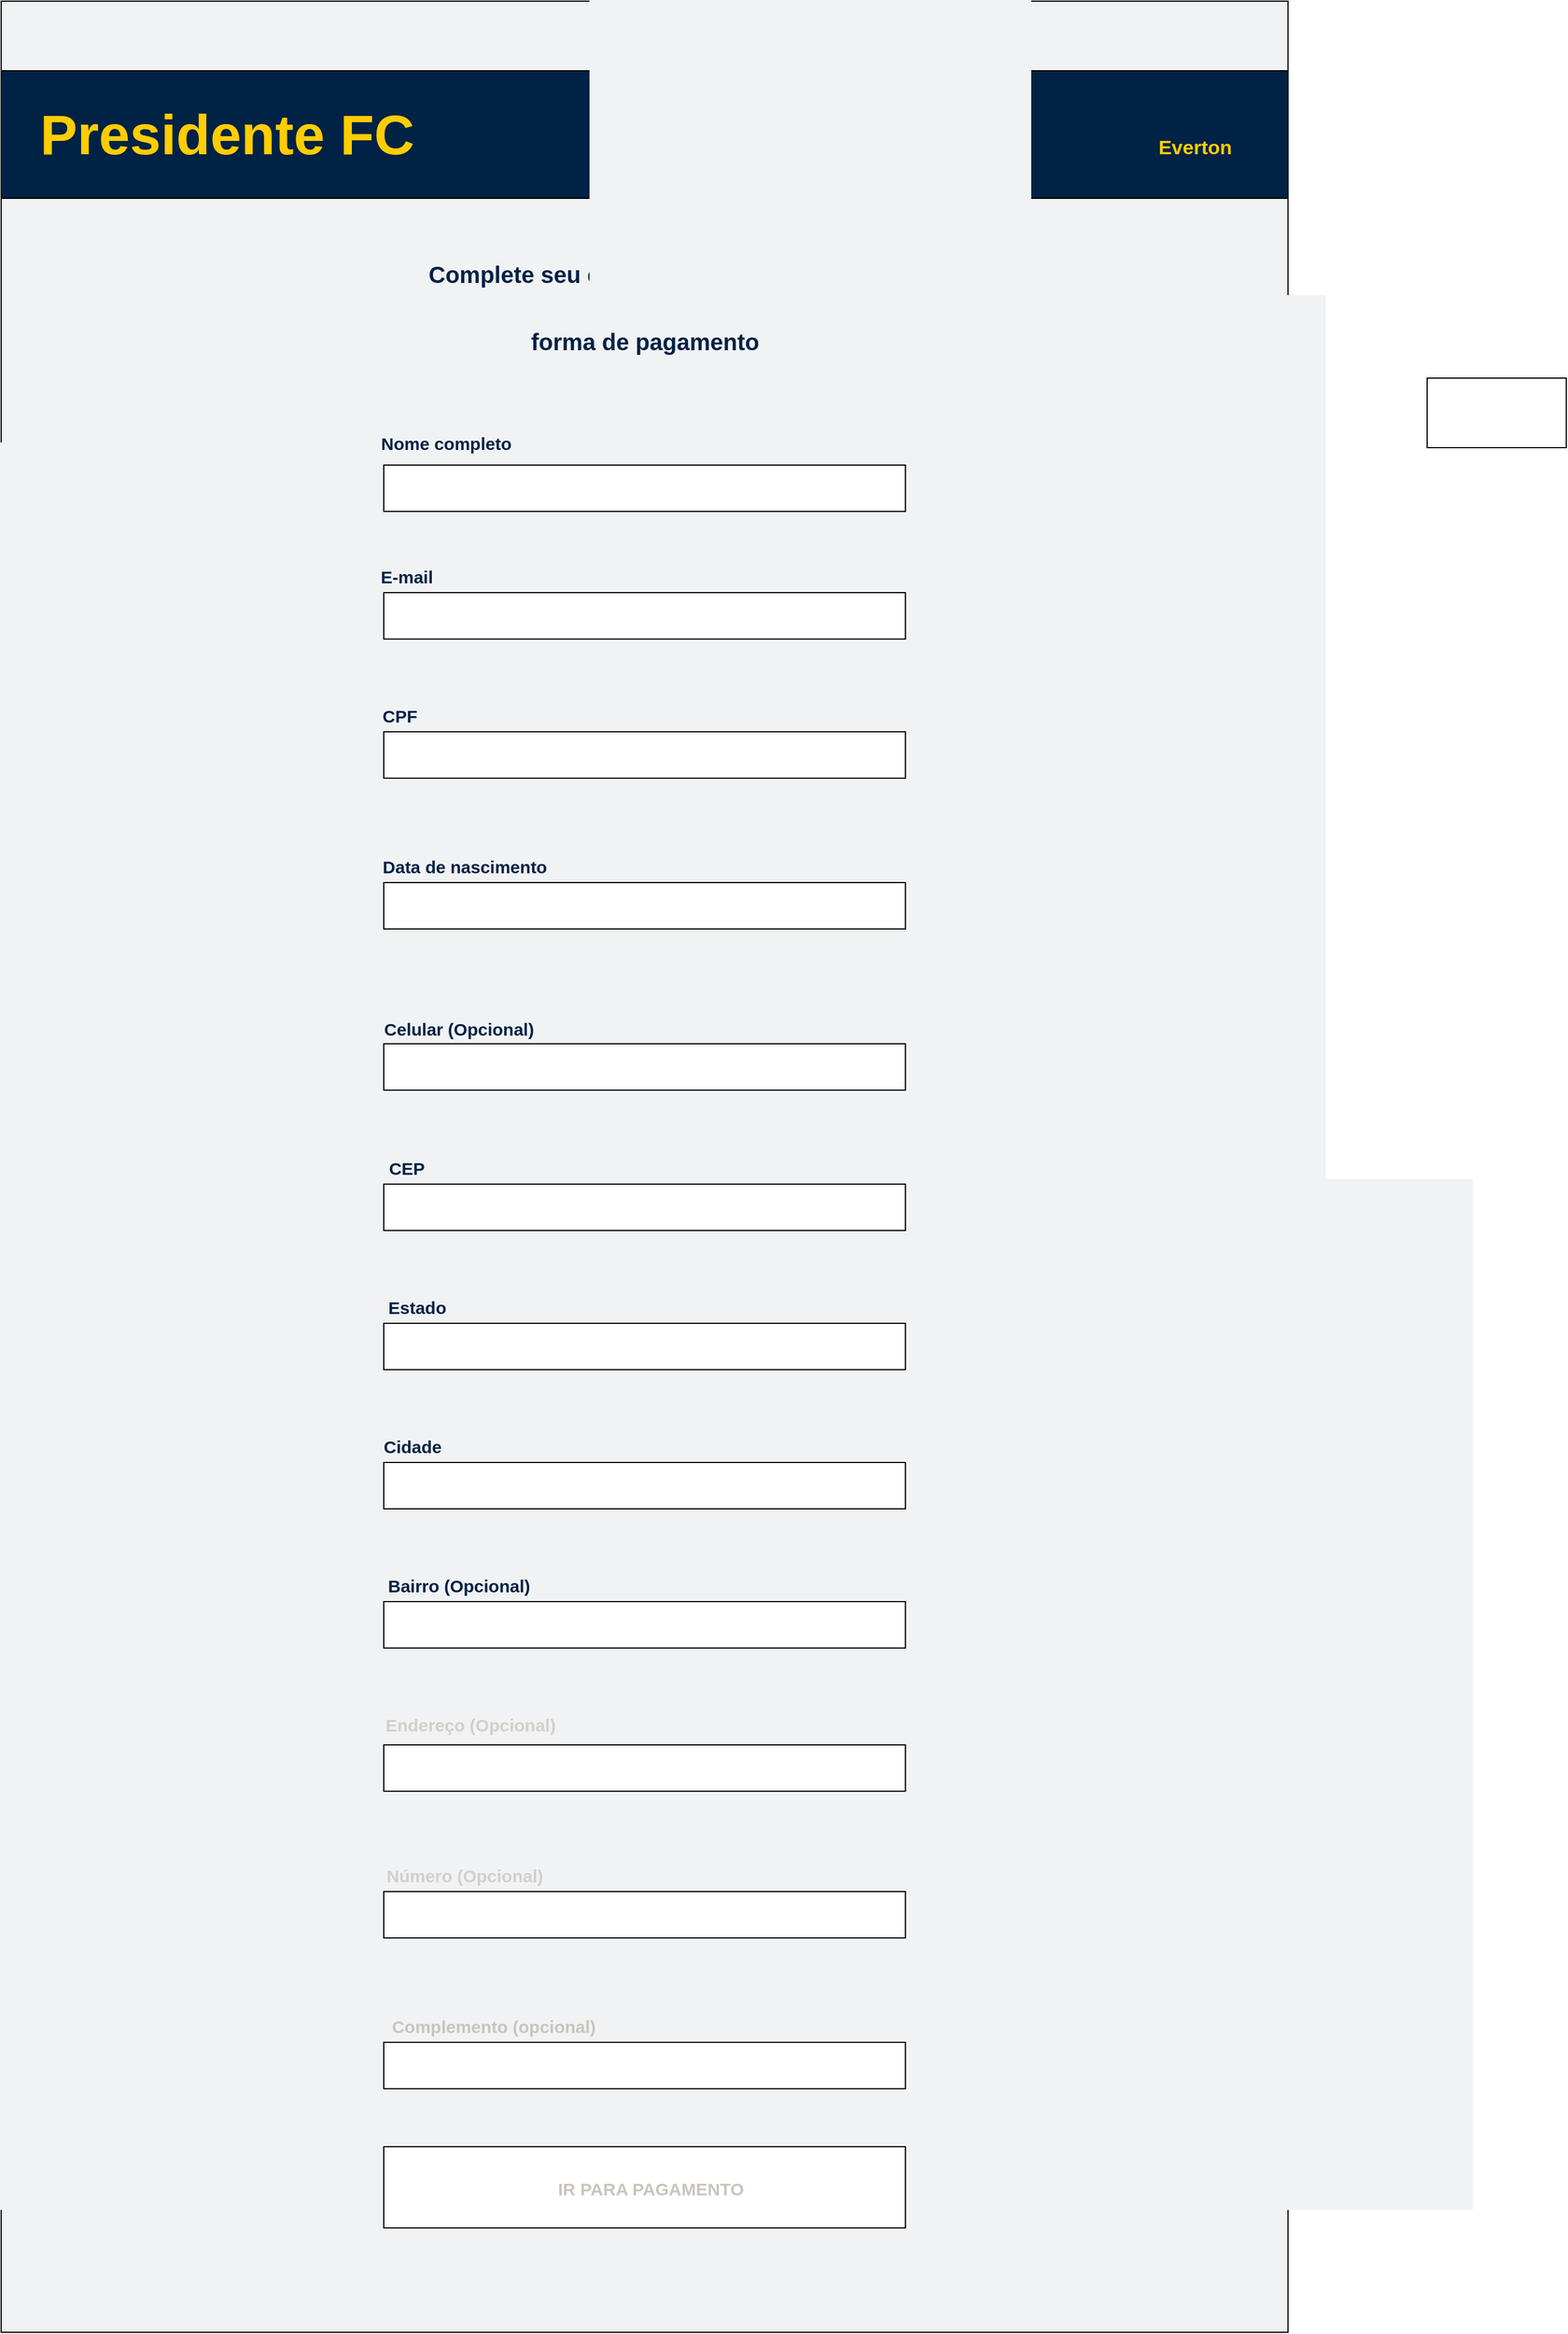 <mxfile version="24.4.4" type="github">
  <diagram name="Página-1" id="Sgn7wKPMUYQzbpnPL_LR">
    <mxGraphModel dx="2074" dy="746" grid="1" gridSize="10" guides="1" tooltips="1" connect="1" arrows="1" fold="1" page="1" pageScale="1" pageWidth="827" pageHeight="1169" math="0" shadow="0">
      <root>
        <mxCell id="0" />
        <mxCell id="1" parent="0" />
        <mxCell id="zrYbx3LbngJmdOw59S41-109" value="" style="rounded=0;whiteSpace=wrap;html=1;rotation=0;fillColor=#f1f2f4;" vertex="1" parent="1">
          <mxGeometry x="30" y="230" width="1110" height="2010" as="geometry" />
        </mxCell>
        <mxCell id="zrYbx3LbngJmdOw59S41-51" value="" style="rounded=0;whiteSpace=wrap;html=1;" vertex="1" parent="1">
          <mxGeometry x="1260" y="555" width="120" height="60" as="geometry" />
        </mxCell>
        <mxCell id="zrYbx3LbngJmdOw59S41-52" value="" style="rounded=0;whiteSpace=wrap;html=1;fillColor=#002244;" vertex="1" parent="1">
          <mxGeometry x="30" y="290" width="1110" height="110" as="geometry" />
        </mxCell>
        <mxCell id="zrYbx3LbngJmdOw59S41-53" value="Presidente FC" style="text;html=1;align=center;verticalAlign=middle;whiteSpace=wrap;rounded=0;fontColor=#ffcd00;fontSize=48;fontStyle=1" vertex="1" parent="1">
          <mxGeometry x="60" y="330" width="330" height="30" as="geometry" />
        </mxCell>
        <mxCell id="zrYbx3LbngJmdOw59S41-54" value="&lt;font style=&quot;font-size: 17px;&quot;&gt;Everton&lt;/font&gt;" style="text;html=1;align=center;verticalAlign=middle;whiteSpace=wrap;rounded=0;fontColor=#ffcd00;fontSize=48;fontStyle=1" vertex="1" parent="1">
          <mxGeometry x="1010" y="330" width="100" height="30" as="geometry" />
        </mxCell>
        <mxCell id="zrYbx3LbngJmdOw59S41-58" value="&lt;font data-darkreader-inline-color=&quot;&quot; color=&quot;#002244&quot; style=&quot;font-size: 15px; --darkreader-inline-color: #d3cfc9;&quot;&gt;Nome completo&lt;/font&gt;" style="text;html=1;align=center;verticalAlign=middle;whiteSpace=wrap;rounded=0;fontColor=#ffcd00;fontSize=48;fontStyle=1" vertex="1" parent="1">
          <mxGeometry x="309" y="585" width="210" height="30" as="geometry" />
        </mxCell>
        <mxCell id="zrYbx3LbngJmdOw59S41-60" value="&lt;font data-darkreader-inline-color=&quot;&quot; color=&quot;#002244&quot; style=&quot;font-size: 15px; --darkreader-inline-color: #d3cfc9;&quot;&gt;CPF&lt;/font&gt;" style="text;html=1;align=center;verticalAlign=middle;whiteSpace=wrap;rounded=0;fontColor=#ffcd00;fontSize=48;fontStyle=1" vertex="1" parent="1">
          <mxGeometry x="284" y="820" width="180" height="30" as="geometry" />
        </mxCell>
        <mxCell id="zrYbx3LbngJmdOw59S41-61" value="&lt;font data-darkreader-inline-color=&quot;&quot; color=&quot;#002244&quot; style=&quot;font-size: 15px; --darkreader-inline-color: #d3cfc9;&quot;&gt;E-mail&lt;/font&gt;" style="text;html=1;align=center;verticalAlign=middle;whiteSpace=wrap;rounded=0;fontColor=#ffcd00;fontSize=48;fontStyle=1" vertex="1" parent="1">
          <mxGeometry x="300" y="700" width="160" height="30" as="geometry" />
        </mxCell>
        <mxCell id="zrYbx3LbngJmdOw59S41-63" value="&lt;font data-darkreader-inline-color=&quot;&quot; color=&quot;#002244&quot; style=&quot;--darkreader-inline-color: #d3cfc9; font-size: 20px;&quot;&gt;Complete seu cadastro antes de ir para forma de pagamento&lt;/font&gt;" style="text;html=1;align=center;verticalAlign=middle;whiteSpace=wrap;rounded=0;fontColor=#ffcd00;fontSize=48;fontStyle=1" vertex="1" parent="1">
          <mxGeometry x="373.5" y="470" width="423" height="30" as="geometry" />
        </mxCell>
        <mxCell id="zrYbx3LbngJmdOw59S41-73" value="&lt;font data-darkreader-inline-color=&quot;&quot; color=&quot;#002244&quot; style=&quot;font-size: 15px; --darkreader-inline-color: #d3cfc9;&quot;&gt;Cidade&lt;/font&gt;" style="text;html=1;align=center;verticalAlign=middle;whiteSpace=wrap;rounded=0;fontColor=#ffcd00;fontSize=48;fontStyle=1" vertex="1" parent="1">
          <mxGeometry x="290" y="1450" width="190" height="30" as="geometry" />
        </mxCell>
        <mxCell id="zrYbx3LbngJmdOw59S41-74" value="&lt;font data-darkreader-inline-color=&quot;&quot; color=&quot;#002244&quot; style=&quot;font-size: 15px; --darkreader-inline-color: #d3cfc9;&quot;&gt;Data de nascimento&lt;/font&gt;" style="text;html=1;align=center;verticalAlign=middle;whiteSpace=wrap;rounded=0;fontColor=#ffcd00;fontSize=48;fontStyle=1" vertex="1" parent="1">
          <mxGeometry x="350" y="950" width="160" height="30" as="geometry" />
        </mxCell>
        <mxCell id="zrYbx3LbngJmdOw59S41-75" value="&lt;font data-darkreader-inline-color=&quot;&quot; color=&quot;#002244&quot; style=&quot;font-size: 15px; --darkreader-inline-color: #d3cfc9;&quot;&gt;Estado&lt;/font&gt;" style="text;html=1;align=center;verticalAlign=middle;whiteSpace=wrap;rounded=0;fontColor=#ffcd00;fontSize=48;fontStyle=1" vertex="1" parent="1">
          <mxGeometry x="319" y="1330" width="140" height="30" as="geometry" />
        </mxCell>
        <mxCell id="zrYbx3LbngJmdOw59S41-76" value="&lt;font data-darkreader-inline-color=&quot;&quot; color=&quot;#002244&quot; style=&quot;font-size: 15px; --darkreader-inline-color: #d3cfc9;&quot;&gt;Celular (Opcional)&lt;/font&gt;" style="text;html=1;align=center;verticalAlign=middle;whiteSpace=wrap;rounded=0;fontColor=#ffcd00;fontSize=48;fontStyle=1" vertex="1" parent="1">
          <mxGeometry x="350" y="1090" width="150" height="30" as="geometry" />
        </mxCell>
        <mxCell id="zrYbx3LbngJmdOw59S41-77" value="&lt;font data-darkreader-inline-color=&quot;&quot; color=&quot;#002244&quot; style=&quot;font-size: 15px; --darkreader-inline-color: #d3cfc9;&quot;&gt;CEP&lt;/font&gt;" style="text;html=1;align=center;verticalAlign=middle;whiteSpace=wrap;rounded=0;fontColor=#ffcd00;fontSize=48;fontStyle=1" vertex="1" parent="1">
          <mxGeometry x="330" y="1210" width="100" height="30" as="geometry" />
        </mxCell>
        <mxCell id="zrYbx3LbngJmdOw59S41-78" value="&lt;font data-darkreader-inline-color=&quot;&quot; color=&quot;#002244&quot; style=&quot;font-size: 15px; --darkreader-inline-color: #d3cfc9;&quot;&gt;Bairro (Opcional)&lt;/font&gt;&lt;span data-darkreader-inline-color=&quot;&quot; style=&quot;color: rgb(232, 230, 227); font-family: monospace; font-size: 0px; font-weight: 400; text-align: start; text-wrap: nowrap; --darkreader-inline-color: #d8d4cf;&quot;&gt;%3CmxGraphModel%3E%3Croot%3E%3CmxCell%20id%3D%220%22%2F%3E%3CmxCell%20id%3D%221%22%20parent%3D%220%22%2F%3E%3CmxCell%20id%3D%222%22%20value%3D%22%22%20style%3D%22rounded%3D0%3BwhiteSpace%3Dwrap%3Bhtml%3D1%3B%22%20vertex%3D%221%22%20parent%3D%221%22%3E%3CmxGeometry%20x%3D%22360%22%20y%3D%221860%22%20width%3D%22450%22%20height%3D%2240%22%20as%3D%22geometry%22%2F%3E%3C%2FmxCell%3E%3C%2Froot%3E%3C%2FmxGraphModel%3E&lt;/span&gt;" style="text;html=1;align=center;verticalAlign=middle;whiteSpace=wrap;rounded=0;fontColor=#ffcd00;fontSize=48;fontStyle=1" vertex="1" parent="1">
          <mxGeometry x="350" y="1570" width="150" height="30" as="geometry" />
        </mxCell>
        <mxCell id="zrYbx3LbngJmdOw59S41-112" value="" style="rounded=0;whiteSpace=wrap;html=1;" vertex="1" parent="1">
          <mxGeometry x="360" y="630" width="450" height="40" as="geometry" />
        </mxCell>
        <mxCell id="zrYbx3LbngJmdOw59S41-113" value="" style="rounded=0;whiteSpace=wrap;html=1;" vertex="1" parent="1">
          <mxGeometry x="360" y="740" width="450" height="40" as="geometry" />
        </mxCell>
        <mxCell id="zrYbx3LbngJmdOw59S41-114" value="" style="rounded=0;whiteSpace=wrap;html=1;" vertex="1" parent="1">
          <mxGeometry x="360" y="860" width="450" height="40" as="geometry" />
        </mxCell>
        <mxCell id="zrYbx3LbngJmdOw59S41-115" value="" style="rounded=0;whiteSpace=wrap;html=1;" vertex="1" parent="1">
          <mxGeometry x="360" y="1490" width="450" height="40" as="geometry" />
        </mxCell>
        <mxCell id="zrYbx3LbngJmdOw59S41-116" value="" style="rounded=0;whiteSpace=wrap;html=1;" vertex="1" parent="1">
          <mxGeometry x="360" y="1610" width="450" height="40" as="geometry" />
        </mxCell>
        <mxCell id="zrYbx3LbngJmdOw59S41-117" value="" style="rounded=0;whiteSpace=wrap;html=1;" vertex="1" parent="1">
          <mxGeometry x="360" y="1733.5" width="450" height="40" as="geometry" />
        </mxCell>
        <mxCell id="zrYbx3LbngJmdOw59S41-118" value="" style="rounded=0;whiteSpace=wrap;html=1;" vertex="1" parent="1">
          <mxGeometry x="360" y="1860" width="450" height="40" as="geometry" />
        </mxCell>
        <mxCell id="zrYbx3LbngJmdOw59S41-119" value="" style="rounded=0;whiteSpace=wrap;html=1;" vertex="1" parent="1">
          <mxGeometry x="360" y="1370" width="450" height="40" as="geometry" />
        </mxCell>
        <mxCell id="zrYbx3LbngJmdOw59S41-120" value="" style="rounded=0;whiteSpace=wrap;html=1;" vertex="1" parent="1">
          <mxGeometry x="360" y="1250" width="450" height="40" as="geometry" />
        </mxCell>
        <mxCell id="zrYbx3LbngJmdOw59S41-121" value="" style="rounded=0;whiteSpace=wrap;html=1;" vertex="1" parent="1">
          <mxGeometry x="360" y="1129" width="450" height="40" as="geometry" />
        </mxCell>
        <mxCell id="zrYbx3LbngJmdOw59S41-122" value="" style="rounded=0;whiteSpace=wrap;html=1;" vertex="1" parent="1">
          <mxGeometry x="360" y="990" width="450" height="40" as="geometry" />
        </mxCell>
        <mxCell id="zrYbx3LbngJmdOw59S41-125" value="" style="rounded=0;whiteSpace=wrap;html=1;" vertex="1" parent="1">
          <mxGeometry x="360" y="1990" width="450" height="40" as="geometry" />
        </mxCell>
        <mxCell id="zrYbx3LbngJmdOw59S41-126" value="" style="rounded=0;whiteSpace=wrap;html=1;" vertex="1" parent="1">
          <mxGeometry x="360" y="2080" width="450" height="70" as="geometry" />
        </mxCell>
        <mxCell id="zrYbx3LbngJmdOw59S41-127" value="&lt;font style=&quot;--darkreader-inline-color: #c9c4bd;&quot; data-darkreader-inline-color=&quot;&quot; color=&quot;#d3cfc9&quot;&gt;&lt;span style=&quot;font-size: 15px;&quot;&gt;Endereço (Opcional)&lt;/span&gt;&lt;/font&gt;" style="text;html=1;align=center;verticalAlign=middle;whiteSpace=wrap;rounded=0;fontColor=#ffcd00;fontSize=48;fontStyle=1" vertex="1" parent="1">
          <mxGeometry x="360" y="1690" width="150" height="30" as="geometry" />
        </mxCell>
        <mxCell id="zrYbx3LbngJmdOw59S41-128" value="&lt;font style=&quot;--darkreader-inline-color: #c9c4bd;&quot; data-darkreader-inline-color=&quot;&quot; color=&quot;#d3cfc9&quot;&gt;&lt;span style=&quot;font-size: 15px;&quot;&gt;Número (Opcional)&lt;/span&gt;&lt;/font&gt;&lt;span data-darkreader-inline-color=&quot;&quot; style=&quot;color: rgb(232, 230, 227); font-family: monospace; font-size: 0px; font-weight: 400; text-align: start; text-wrap: nowrap; --darkreader-inline-color: #d8d4cf;&quot;&gt;%3CmxGraphModel%3E%3Croot%3E%3CmxCell%20id%3D%220%22%2F%3E%3CmxCell%20id%3D%221%22%20parent%3D%220%22%2F%3E%3CmxCell%20id%3D%222%22%20value%3D%22%26lt%3Bfont%20data-darkreader-inline-color%3D%26quot%3B%26quot%3B%20color%3D%26quot%3B%23002244%26quot%3B%20style%3D%26quot%3Bfont-size%3A%2015px%3B%20--darkreader-inline-color%3A%20%23d3cfc9%3B%26quot%3B%26gt%3BBairro%26lt%3B%2Ffont%26gt%3B%26lt%3Bspan%20data-darkreader-inline-color%3D%26quot%3B%26quot%3B%20style%3D%26quot%3Bcolor%3A%20rgb(232%2C%20230%2C%20227)%3B%20font-family%3A%20monospace%3B%20font-size%3A%200px%3B%20font-weight%3A%20400%3B%20text-align%3A%20start%3B%20text-wrap%3A%20nowrap%3B%20--darkreader-inline-color%3A%20%23d8d4cf%3B%26quot%3B%26gt%3B%253CmxGraphModel%253E%253Croot%253E%253CmxCell%2520id%253D%25220%2522%252F%253E%253CmxCell%2520id%253D%25221%2522%2520parent%253D%25220%2522%252F%253E%253CmxCell%2520id%253D%25222%2522%2520value%253D%2522%2522%2520style%253D%2522rounded%253D0%253BwhiteSpace%253Dwrap%253Bhtml%253D1%253B%2522%2520vertex%253D%25221%2522%2520parent%253D%25221%2522%253E%253CmxGeometry%2520x%253D%2522360%2522%2520y%253D%25221860%2522%2520width%253D%2522450%2522%2520height%253D%252240%2522%2520as%253D%2522geometry%2522%252F%253E%253C%252FmxCell%253E%253C%252Froot%253E%253C%252FmxGraphModel%253E%26lt%3B%2Fspan%26gt%3B%22%20style%3D%22text%3Bhtml%3D1%3Balign%3Dcenter%3BverticalAlign%3Dmiddle%3BwhiteSpace%3Dwrap%3Brounded%3D0%3BfontColor%3D%23ffcd00%3BfontSize%3D48%3BfontStyle%3D1%22%20vertex%3D%221%22%20parent%3D%221%22%3E%3CmxGeometry%20x%3D%22100%22%20y%3D%221150%22%20width%3D%22150%22%20height%3D%2230%22%20as%3D%22geometry%22%2F%3E%3C%2FmxCell%3E%3C%2Froot%3E%3C%2FmxGraphModel%3E&lt;/span&gt;" style="text;html=1;align=center;verticalAlign=middle;whiteSpace=wrap;rounded=0;fontColor=#ffcd00;fontSize=48;fontStyle=1" vertex="1" parent="1">
          <mxGeometry x="355" y="1820" width="150" height="30" as="geometry" />
        </mxCell>
        <mxCell id="zrYbx3LbngJmdOw59S41-129" value="&lt;font style=&quot;--darkreader-inline-color: #c2bdb5;&quot; data-darkreader-inline-color=&quot;&quot; color=&quot;#c9c4bd&quot;&gt;&lt;span style=&quot;font-size: 15px;&quot;&gt;Complemento (opcional)&lt;/span&gt;&lt;/font&gt;" style="text;html=1;align=center;verticalAlign=middle;whiteSpace=wrap;rounded=0;fontColor=#ffcd00;fontSize=48;fontStyle=1" vertex="1" parent="1">
          <mxGeometry x="360" y="1950" width="190" height="30" as="geometry" />
        </mxCell>
        <mxCell id="zrYbx3LbngJmdOw59S41-132" style="edgeStyle=orthogonalEdgeStyle;rounded=0;orthogonalLoop=1;jettySize=auto;html=1;exitX=0.5;exitY=1;exitDx=0;exitDy=0;" edge="1" parent="1" source="zrYbx3LbngJmdOw59S41-75" target="zrYbx3LbngJmdOw59S41-75">
          <mxGeometry relative="1" as="geometry" />
        </mxCell>
        <mxCell id="zrYbx3LbngJmdOw59S41-133" value="&lt;font style=&quot;--darkreader-inline-color: #c2bdb5;&quot; data-darkreader-inline-color=&quot;&quot; color=&quot;#c9c4bd&quot;&gt;&lt;span style=&quot;font-size: 15px;&quot;&gt;IR PARA PAGAMENTO&lt;/span&gt;&lt;/font&gt;" style="text;html=1;align=center;verticalAlign=middle;whiteSpace=wrap;rounded=0;fontColor=#ffcd00;fontSize=48;fontStyle=1" vertex="1" parent="1">
          <mxGeometry x="480" y="2090" width="221" height="30" as="geometry" />
        </mxCell>
      </root>
    </mxGraphModel>
  </diagram>
</mxfile>
